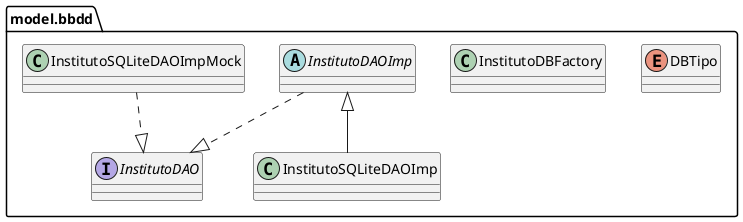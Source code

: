 @startuml ClaseBBDD
allow_mixing
set separator none
top to bottom direction

package model.bbdd{
    interface InstitutoDAO{

    }

    enum DBTipo{

    }

    class InstitutoDBFactory{

    }

    abstract InstitutoDAOImp{

    }

    class InstitutoSQLiteDAOImpMock{

    }

    class InstitutoSQLiteDAOImp{

    }
}

InstitutoDAOImp <|-- InstitutoSQLiteDAOImp
InstitutoDAOImp ..|> InstitutoDAO
InstitutoSQLiteDAOImpMock ..|> InstitutoDAO
@enduml